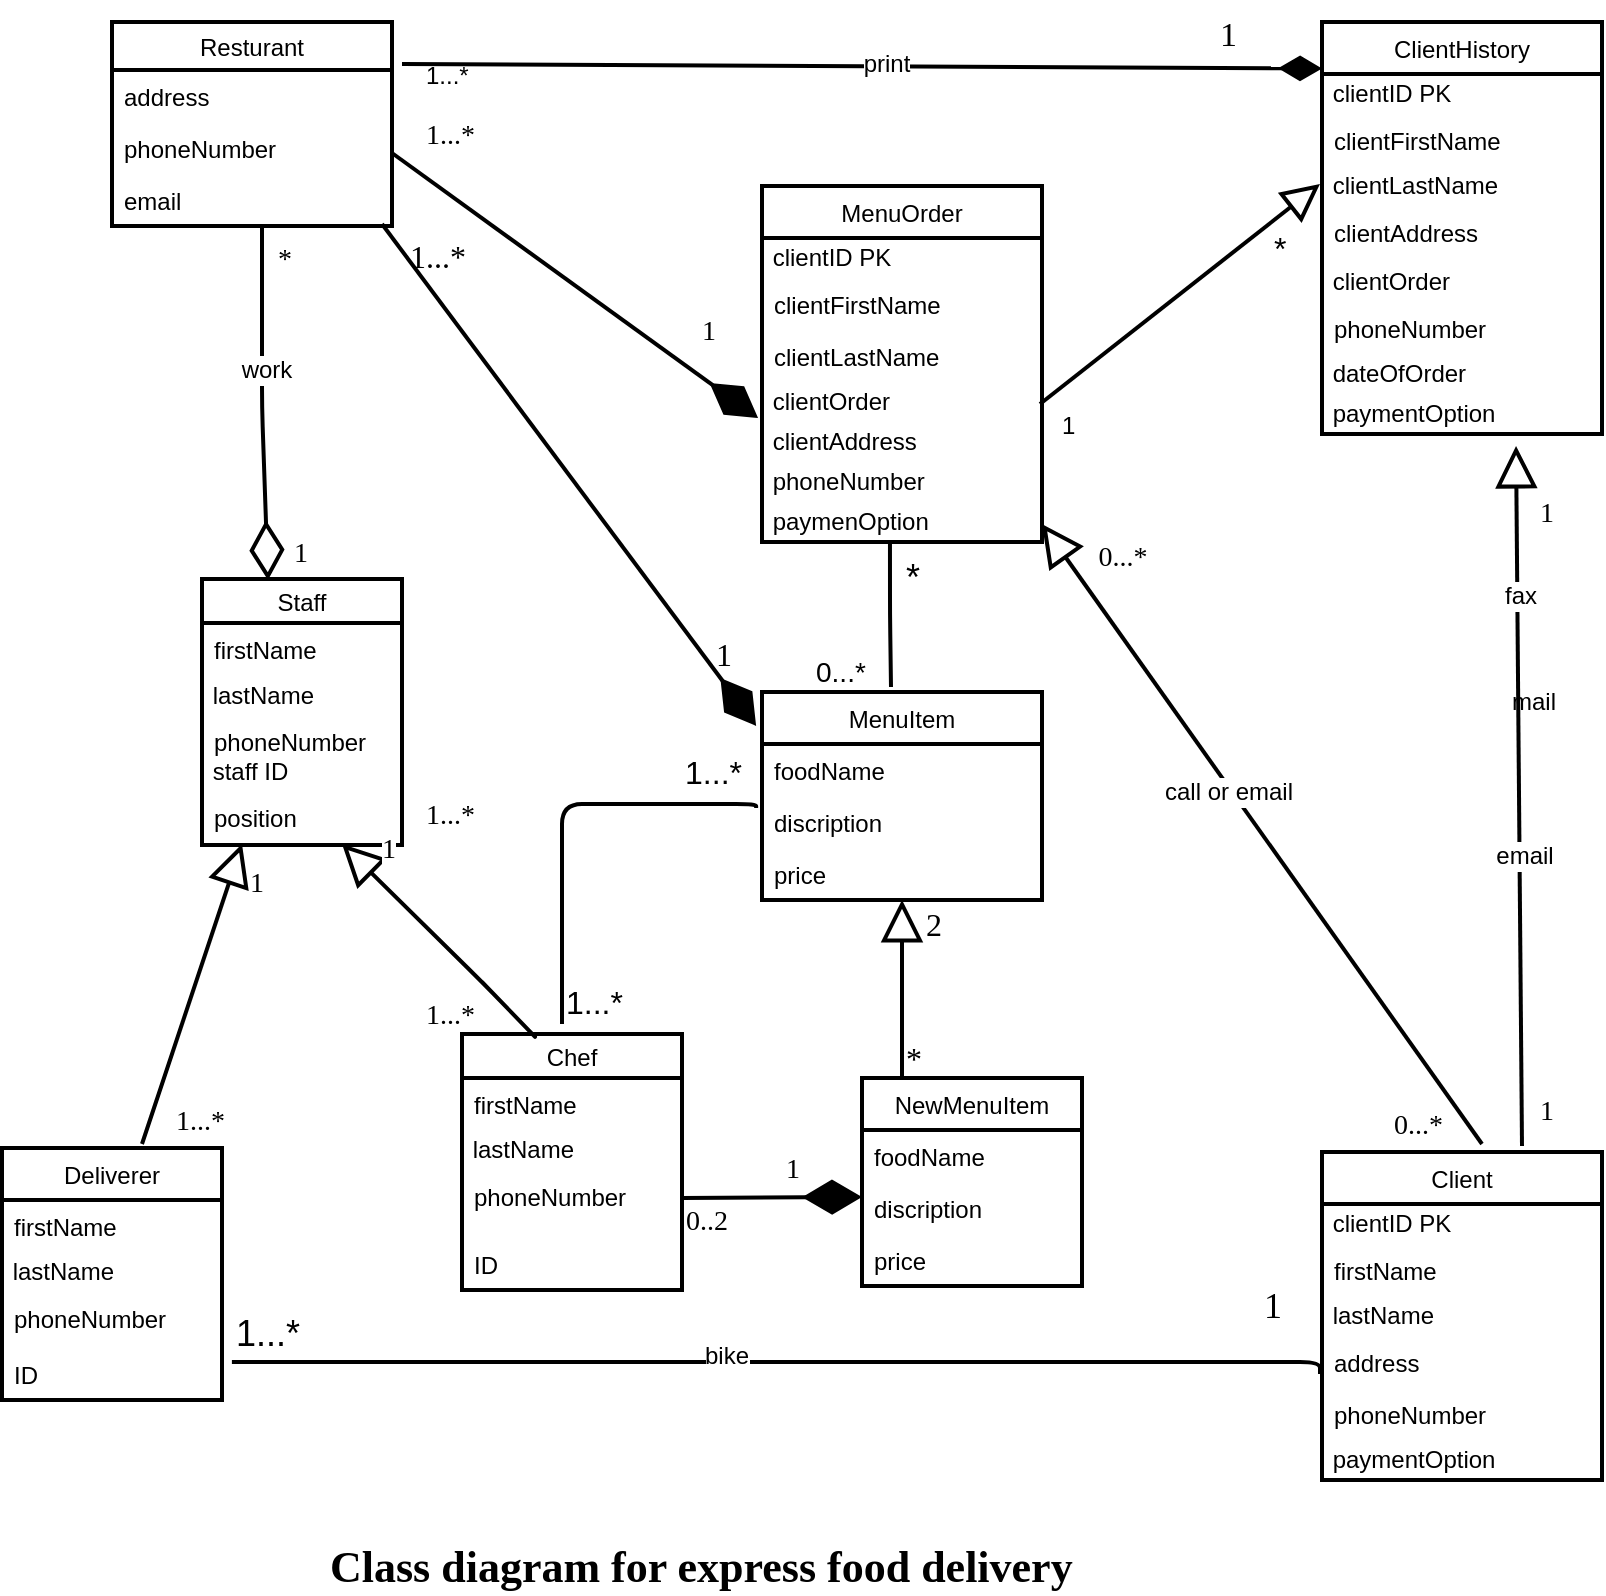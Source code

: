 <mxfile version="10.6.3" type="github"><diagram id="PMyvaHPzKjc7pbSjc2OF" name="Page-1"><mxGraphModel dx="674" dy="455" grid="1" gridSize="10" guides="1" tooltips="1" connect="1" arrows="1" fold="1" page="1" pageScale="1" pageWidth="850" pageHeight="1100" math="0" shadow="0"><root><mxCell id="0"/><mxCell id="1" parent="0"/><mxCell id="FSvo1Zlq3_zy5thV-xdE-30" value="Resturant" style="swimlane;fontStyle=0;childLayout=stackLayout;horizontal=1;startSize=24;fillColor=none;horizontalStack=0;resizeParent=1;resizeParentMax=0;resizeLast=0;collapsible=1;marginBottom=0;strokeWidth=2;" parent="1" vertex="1"><mxGeometry x="75" y="59" width="140" height="102" as="geometry"/></mxCell><mxCell id="FSvo1Zlq3_zy5thV-xdE-31" value="address" style="text;strokeColor=none;fillColor=none;align=left;verticalAlign=top;spacingLeft=4;spacingRight=4;overflow=hidden;rotatable=0;points=[[0,0.5],[1,0.5]];portConstraint=eastwest;" parent="FSvo1Zlq3_zy5thV-xdE-30" vertex="1"><mxGeometry y="24" width="140" height="26" as="geometry"/></mxCell><mxCell id="FSvo1Zlq3_zy5thV-xdE-32" value="phoneNumber" style="text;strokeColor=none;fillColor=none;align=left;verticalAlign=top;spacingLeft=4;spacingRight=4;overflow=hidden;rotatable=0;points=[[0,0.5],[1,0.5]];portConstraint=eastwest;" parent="FSvo1Zlq3_zy5thV-xdE-30" vertex="1"><mxGeometry y="50" width="140" height="26" as="geometry"/></mxCell><mxCell id="FSvo1Zlq3_zy5thV-xdE-33" value="email" style="text;strokeColor=none;fillColor=none;align=left;verticalAlign=top;spacingLeft=4;spacingRight=4;overflow=hidden;rotatable=0;points=[[0,0.5],[1,0.5]];portConstraint=eastwest;" parent="FSvo1Zlq3_zy5thV-xdE-30" vertex="1"><mxGeometry y="76" width="140" height="26" as="geometry"/></mxCell><mxCell id="FSvo1Zlq3_zy5thV-xdE-34" value="Staff" style="swimlane;fontStyle=0;childLayout=stackLayout;horizontal=1;startSize=22;fillColor=none;horizontalStack=0;resizeParent=1;resizeParentMax=0;resizeLast=0;collapsible=1;marginBottom=0;strokeWidth=2;" parent="1" vertex="1"><mxGeometry x="120" y="337.5" width="100" height="133" as="geometry"/></mxCell><mxCell id="FSvo1Zlq3_zy5thV-xdE-35" value="firstName" style="text;strokeColor=none;fillColor=none;align=left;verticalAlign=top;spacingLeft=4;spacingRight=4;overflow=hidden;rotatable=0;points=[[0,0.5],[1,0.5]];portConstraint=eastwest;" parent="FSvo1Zlq3_zy5thV-xdE-34" vertex="1"><mxGeometry y="22" width="100" height="26" as="geometry"/></mxCell><mxCell id="oN-hASVHx3ZPVdohbFlS-25" value="&amp;nbsp;lastName" style="text;html=1;resizable=0;points=[];autosize=1;align=left;verticalAlign=top;spacingTop=-4;" parent="FSvo1Zlq3_zy5thV-xdE-34" vertex="1"><mxGeometry y="48" width="100" height="20" as="geometry"/></mxCell><mxCell id="FSvo1Zlq3_zy5thV-xdE-36" value="phoneNumber" style="text;strokeColor=none;fillColor=none;align=left;verticalAlign=top;spacingLeft=4;spacingRight=4;overflow=hidden;rotatable=0;points=[[0,0.5],[1,0.5]];portConstraint=eastwest;" parent="FSvo1Zlq3_zy5thV-xdE-34" vertex="1"><mxGeometry y="68" width="100" height="18" as="geometry"/></mxCell><mxCell id="FSvo1Zlq3_zy5thV-xdE-40" value="&amp;nbsp;staff ID" style="text;html=1;resizable=0;points=[];autosize=1;align=left;verticalAlign=top;spacingTop=-4;" parent="FSvo1Zlq3_zy5thV-xdE-34" vertex="1"><mxGeometry y="86" width="100" height="20" as="geometry"/></mxCell><mxCell id="FSvo1Zlq3_zy5thV-xdE-37" value="position" style="text;strokeColor=none;fillColor=none;align=left;verticalAlign=top;spacingLeft=4;spacingRight=4;overflow=hidden;rotatable=0;points=[[0,0.5],[1,0.5]];portConstraint=eastwest;" parent="FSvo1Zlq3_zy5thV-xdE-34" vertex="1"><mxGeometry y="106" width="100" height="27" as="geometry"/></mxCell><mxCell id="FSvo1Zlq3_zy5thV-xdE-41" value="Deliverer" style="swimlane;fontStyle=0;childLayout=stackLayout;horizontal=1;startSize=26;fillColor=none;horizontalStack=0;resizeParent=1;resizeParentMax=0;resizeLast=0;collapsible=1;marginBottom=0;strokeWidth=2;" parent="1" vertex="1"><mxGeometry x="20" y="622" width="110" height="126" as="geometry"/></mxCell><mxCell id="FSvo1Zlq3_zy5thV-xdE-42" value="firstName" style="text;strokeColor=none;fillColor=none;align=left;verticalAlign=top;spacingLeft=4;spacingRight=4;overflow=hidden;rotatable=0;points=[[0,0.5],[1,0.5]];portConstraint=eastwest;" parent="FSvo1Zlq3_zy5thV-xdE-41" vertex="1"><mxGeometry y="26" width="110" height="26" as="geometry"/></mxCell><mxCell id="oN-hASVHx3ZPVdohbFlS-24" value="&amp;nbsp;lastName" style="text;html=1;resizable=0;points=[];autosize=1;align=left;verticalAlign=top;spacingTop=-4;" parent="FSvo1Zlq3_zy5thV-xdE-41" vertex="1"><mxGeometry y="52" width="110" height="20" as="geometry"/></mxCell><mxCell id="FSvo1Zlq3_zy5thV-xdE-43" value="phoneNumber" style="text;strokeColor=none;fillColor=none;align=left;verticalAlign=top;spacingLeft=4;spacingRight=4;overflow=hidden;rotatable=0;points=[[0,0.5],[1,0.5]];portConstraint=eastwest;" parent="FSvo1Zlq3_zy5thV-xdE-41" vertex="1"><mxGeometry y="72" width="110" height="28" as="geometry"/></mxCell><mxCell id="FSvo1Zlq3_zy5thV-xdE-44" value="ID" style="text;strokeColor=none;fillColor=none;align=left;verticalAlign=top;spacingLeft=4;spacingRight=4;overflow=hidden;rotatable=0;points=[[0,0.5],[1,0.5]];portConstraint=eastwest;" parent="FSvo1Zlq3_zy5thV-xdE-41" vertex="1"><mxGeometry y="100" width="110" height="26" as="geometry"/></mxCell><mxCell id="FSvo1Zlq3_zy5thV-xdE-45" value="Chef" style="swimlane;fontStyle=0;childLayout=stackLayout;horizontal=1;startSize=22;fillColor=none;horizontalStack=0;resizeParent=1;resizeParentMax=0;resizeLast=0;collapsible=1;marginBottom=0;strokeWidth=2;" parent="1" vertex="1"><mxGeometry x="250" y="565" width="110" height="128" as="geometry"/></mxCell><mxCell id="FSvo1Zlq3_zy5thV-xdE-46" value="firstName" style="text;strokeColor=none;fillColor=none;align=left;verticalAlign=top;spacingLeft=4;spacingRight=4;overflow=hidden;rotatable=0;points=[[0,0.5],[1,0.5]];portConstraint=eastwest;" parent="FSvo1Zlq3_zy5thV-xdE-45" vertex="1"><mxGeometry y="22" width="110" height="26" as="geometry"/></mxCell><mxCell id="oN-hASVHx3ZPVdohbFlS-18" value="&amp;nbsp;lastName" style="text;html=1;resizable=0;points=[];autosize=1;align=left;verticalAlign=top;spacingTop=-4;" parent="FSvo1Zlq3_zy5thV-xdE-45" vertex="1"><mxGeometry y="48" width="110" height="20" as="geometry"/></mxCell><mxCell id="FSvo1Zlq3_zy5thV-xdE-47" value="phoneNumber" style="text;strokeColor=none;fillColor=none;align=left;verticalAlign=top;spacingLeft=4;spacingRight=4;overflow=hidden;rotatable=0;points=[[0,0.5],[1,0.5]];portConstraint=eastwest;" parent="FSvo1Zlq3_zy5thV-xdE-45" vertex="1"><mxGeometry y="68" width="110" height="34" as="geometry"/></mxCell><mxCell id="FSvo1Zlq3_zy5thV-xdE-48" value="ID" style="text;strokeColor=none;fillColor=none;align=left;verticalAlign=top;spacingLeft=4;spacingRight=4;overflow=hidden;rotatable=0;points=[[0,0.5],[1,0.5]];portConstraint=eastwest;" parent="FSvo1Zlq3_zy5thV-xdE-45" vertex="1"><mxGeometry y="102" width="110" height="26" as="geometry"/></mxCell><mxCell id="FSvo1Zlq3_zy5thV-xdE-50" value="NewMenuItem" style="swimlane;fontStyle=0;childLayout=stackLayout;horizontal=1;startSize=26;fillColor=none;horizontalStack=0;resizeParent=1;resizeParentMax=0;resizeLast=0;collapsible=1;marginBottom=0;strokeWidth=2;" parent="1" vertex="1"><mxGeometry x="450" y="587" width="110" height="104" as="geometry"/></mxCell><mxCell id="UmTWgHU85mDlZWaIVKo3-22" value="foodName" style="text;strokeColor=none;fillColor=none;align=left;verticalAlign=top;spacingLeft=4;spacingRight=4;overflow=hidden;rotatable=0;points=[[0,0.5],[1,0.5]];portConstraint=eastwest;" parent="FSvo1Zlq3_zy5thV-xdE-50" vertex="1"><mxGeometry y="26" width="110" height="26" as="geometry"/></mxCell><mxCell id="FSvo1Zlq3_zy5thV-xdE-52" value="discription" style="text;strokeColor=none;fillColor=none;align=left;verticalAlign=top;spacingLeft=4;spacingRight=4;overflow=hidden;rotatable=0;points=[[0,0.5],[1,0.5]];portConstraint=eastwest;" parent="FSvo1Zlq3_zy5thV-xdE-50" vertex="1"><mxGeometry y="52" width="110" height="26" as="geometry"/></mxCell><mxCell id="FSvo1Zlq3_zy5thV-xdE-53" value="price" style="text;strokeColor=none;fillColor=none;align=left;verticalAlign=top;spacingLeft=4;spacingRight=4;overflow=hidden;rotatable=0;points=[[0,0.5],[1,0.5]];portConstraint=eastwest;" parent="FSvo1Zlq3_zy5thV-xdE-50" vertex="1"><mxGeometry y="78" width="110" height="26" as="geometry"/></mxCell><mxCell id="FSvo1Zlq3_zy5thV-xdE-54" value="Client" style="swimlane;fontStyle=0;childLayout=stackLayout;horizontal=1;startSize=26;fillColor=none;horizontalStack=0;resizeParent=1;resizeParentMax=0;resizeLast=0;collapsible=1;marginBottom=0;strokeWidth=2;" parent="1" vertex="1"><mxGeometry x="680" y="624" width="140" height="164" as="geometry"/></mxCell><mxCell id="c8X7KiR34gB_Cx5gtq29-8" value="&amp;nbsp;clientID PK" style="text;html=1;resizable=0;points=[];autosize=1;align=left;verticalAlign=top;spacingTop=-4;" parent="FSvo1Zlq3_zy5thV-xdE-54" vertex="1"><mxGeometry y="26" width="140" height="20" as="geometry"/></mxCell><mxCell id="FSvo1Zlq3_zy5thV-xdE-55" value="firstName" style="text;strokeColor=none;fillColor=none;align=left;verticalAlign=top;spacingLeft=4;spacingRight=4;overflow=hidden;rotatable=0;points=[[0,0.5],[1,0.5]];portConstraint=eastwest;" parent="FSvo1Zlq3_zy5thV-xdE-54" vertex="1"><mxGeometry y="46" width="140" height="26" as="geometry"/></mxCell><mxCell id="oN-hASVHx3ZPVdohbFlS-23" value="&amp;nbsp;lastName" style="text;html=1;resizable=0;points=[];autosize=1;align=left;verticalAlign=top;spacingTop=-4;" parent="FSvo1Zlq3_zy5thV-xdE-54" vertex="1"><mxGeometry y="72" width="140" height="20" as="geometry"/></mxCell><mxCell id="FSvo1Zlq3_zy5thV-xdE-56" value="address" style="text;strokeColor=none;fillColor=none;align=left;verticalAlign=top;spacingLeft=4;spacingRight=4;overflow=hidden;rotatable=0;points=[[0,0.5],[1,0.5]];portConstraint=eastwest;" parent="FSvo1Zlq3_zy5thV-xdE-54" vertex="1"><mxGeometry y="92" width="140" height="26" as="geometry"/></mxCell><mxCell id="FSvo1Zlq3_zy5thV-xdE-57" value="phoneNumber" style="text;strokeColor=none;fillColor=none;align=left;verticalAlign=top;spacingLeft=4;spacingRight=4;overflow=hidden;rotatable=0;points=[[0,0.5],[1,0.5]];portConstraint=eastwest;" parent="FSvo1Zlq3_zy5thV-xdE-54" vertex="1"><mxGeometry y="118" width="140" height="26" as="geometry"/></mxCell><mxCell id="FSvo1Zlq3_zy5thV-xdE-66" value="&amp;nbsp;paymentOption" style="text;html=1;resizable=0;points=[];autosize=1;align=left;verticalAlign=top;spacingTop=-4;" parent="FSvo1Zlq3_zy5thV-xdE-54" vertex="1"><mxGeometry y="144" width="140" height="20" as="geometry"/></mxCell><mxCell id="FSvo1Zlq3_zy5thV-xdE-62" value="MenuItem" style="swimlane;fontStyle=0;childLayout=stackLayout;horizontal=1;startSize=26;fillColor=none;horizontalStack=0;resizeParent=1;resizeParentMax=0;resizeLast=0;collapsible=1;marginBottom=0;strokeWidth=2;" parent="1" vertex="1"><mxGeometry x="400" y="394" width="140" height="104" as="geometry"/></mxCell><mxCell id="FSvo1Zlq3_zy5thV-xdE-63" value="foodName" style="text;strokeColor=none;fillColor=none;align=left;verticalAlign=top;spacingLeft=4;spacingRight=4;overflow=hidden;rotatable=0;points=[[0,0.5],[1,0.5]];portConstraint=eastwest;" parent="FSvo1Zlq3_zy5thV-xdE-62" vertex="1"><mxGeometry y="26" width="140" height="26" as="geometry"/></mxCell><mxCell id="FSvo1Zlq3_zy5thV-xdE-64" value="discription" style="text;strokeColor=none;fillColor=none;align=left;verticalAlign=top;spacingLeft=4;spacingRight=4;overflow=hidden;rotatable=0;points=[[0,0.5],[1,0.5]];portConstraint=eastwest;" parent="FSvo1Zlq3_zy5thV-xdE-62" vertex="1"><mxGeometry y="52" width="140" height="26" as="geometry"/></mxCell><mxCell id="FSvo1Zlq3_zy5thV-xdE-65" value="price" style="text;strokeColor=none;fillColor=none;align=left;verticalAlign=top;spacingLeft=4;spacingRight=4;overflow=hidden;rotatable=0;points=[[0,0.5],[1,0.5]];portConstraint=eastwest;" parent="FSvo1Zlq3_zy5thV-xdE-62" vertex="1"><mxGeometry y="78" width="140" height="26" as="geometry"/></mxCell><mxCell id="FSvo1Zlq3_zy5thV-xdE-67" value="MenuOrder" style="swimlane;fontStyle=0;childLayout=stackLayout;horizontal=1;startSize=26;fillColor=none;horizontalStack=0;resizeParent=1;resizeParentMax=0;resizeLast=0;collapsible=1;marginBottom=0;strokeWidth=2;" parent="1" vertex="1"><mxGeometry x="400" y="141" width="140" height="178" as="geometry"/></mxCell><mxCell id="c8X7KiR34gB_Cx5gtq29-2" value="&amp;nbsp;clientID PK" style="text;html=1;resizable=0;points=[];autosize=1;align=left;verticalAlign=top;spacingTop=-4;" parent="FSvo1Zlq3_zy5thV-xdE-67" vertex="1"><mxGeometry y="26" width="140" height="20" as="geometry"/></mxCell><mxCell id="FSvo1Zlq3_zy5thV-xdE-69" value="clientFirstName" style="text;strokeColor=none;fillColor=none;align=left;verticalAlign=top;spacingLeft=4;spacingRight=4;overflow=hidden;rotatable=0;points=[[0,0.5],[1,0.5]];portConstraint=eastwest;" parent="FSvo1Zlq3_zy5thV-xdE-67" vertex="1"><mxGeometry y="46" width="140" height="26" as="geometry"/></mxCell><mxCell id="FSvo1Zlq3_zy5thV-xdE-70" value="clientLastName" style="text;strokeColor=none;fillColor=none;align=left;verticalAlign=top;spacingLeft=4;spacingRight=4;overflow=hidden;rotatable=0;points=[[0,0.5],[1,0.5]];portConstraint=eastwest;" parent="FSvo1Zlq3_zy5thV-xdE-67" vertex="1"><mxGeometry y="72" width="140" height="26" as="geometry"/></mxCell><mxCell id="c8X7KiR34gB_Cx5gtq29-1" value="&amp;nbsp;clientOrder" style="text;html=1;resizable=0;points=[];autosize=1;align=left;verticalAlign=top;spacingTop=-4;" parent="FSvo1Zlq3_zy5thV-xdE-67" vertex="1"><mxGeometry y="98" width="140" height="20" as="geometry"/></mxCell><mxCell id="FSvo1Zlq3_zy5thV-xdE-75" value="&amp;nbsp;clientAddress" style="text;html=1;resizable=0;points=[];autosize=1;align=left;verticalAlign=top;spacingTop=-4;" parent="FSvo1Zlq3_zy5thV-xdE-67" vertex="1"><mxGeometry y="118" width="140" height="20" as="geometry"/></mxCell><mxCell id="FSvo1Zlq3_zy5thV-xdE-76" value="&amp;nbsp;phoneNumber" style="text;html=1;resizable=0;points=[];autosize=1;align=left;verticalAlign=top;spacingTop=-4;" parent="FSvo1Zlq3_zy5thV-xdE-67" vertex="1"><mxGeometry y="138" width="140" height="20" as="geometry"/></mxCell><mxCell id="FSvo1Zlq3_zy5thV-xdE-77" value="&amp;nbsp;paymenOption" style="text;html=1;resizable=0;points=[];autosize=1;align=left;verticalAlign=top;spacingTop=-4;" parent="FSvo1Zlq3_zy5thV-xdE-67" vertex="1"><mxGeometry y="158" width="140" height="20" as="geometry"/></mxCell><mxCell id="FSvo1Zlq3_zy5thV-xdE-71" value="ClientHistory" style="swimlane;fontStyle=0;childLayout=stackLayout;horizontal=1;startSize=26;fillColor=none;horizontalStack=0;resizeParent=1;resizeParentMax=0;resizeLast=0;collapsible=1;marginBottom=0;strokeWidth=2;" parent="1" vertex="1"><mxGeometry x="680" y="59" width="140" height="206" as="geometry"/></mxCell><mxCell id="c8X7KiR34gB_Cx5gtq29-9" value="&amp;nbsp;clientID PK" style="text;html=1;resizable=0;points=[];autosize=1;align=left;verticalAlign=top;spacingTop=-4;" parent="FSvo1Zlq3_zy5thV-xdE-71" vertex="1"><mxGeometry y="26" width="140" height="20" as="geometry"/></mxCell><mxCell id="FSvo1Zlq3_zy5thV-xdE-72" value="clientFirstName" style="text;strokeColor=none;fillColor=none;align=left;verticalAlign=top;spacingLeft=4;spacingRight=4;overflow=hidden;rotatable=0;points=[[0,0.5],[1,0.5]];portConstraint=eastwest;" parent="FSvo1Zlq3_zy5thV-xdE-71" vertex="1"><mxGeometry y="46" width="140" height="26" as="geometry"/></mxCell><mxCell id="oN-hASVHx3ZPVdohbFlS-26" value="&amp;nbsp;clientLastName" style="text;html=1;resizable=0;points=[];autosize=1;align=left;verticalAlign=top;spacingTop=-4;" parent="FSvo1Zlq3_zy5thV-xdE-71" vertex="1"><mxGeometry y="72" width="140" height="20" as="geometry"/></mxCell><mxCell id="FSvo1Zlq3_zy5thV-xdE-73" value="clientAddress" style="text;strokeColor=none;fillColor=none;align=left;verticalAlign=top;spacingLeft=4;spacingRight=4;overflow=hidden;rotatable=0;points=[[0,0.5],[1,0.5]];portConstraint=eastwest;" parent="FSvo1Zlq3_zy5thV-xdE-71" vertex="1"><mxGeometry y="92" width="140" height="28" as="geometry"/></mxCell><mxCell id="FSvo1Zlq3_zy5thV-xdE-78" value="&amp;nbsp;clientOrder" style="text;html=1;resizable=0;points=[];autosize=1;align=left;verticalAlign=top;spacingTop=-4;" parent="FSvo1Zlq3_zy5thV-xdE-71" vertex="1"><mxGeometry y="120" width="140" height="20" as="geometry"/></mxCell><mxCell id="FSvo1Zlq3_zy5thV-xdE-74" value="phoneNumber" style="text;strokeColor=none;fillColor=none;align=left;verticalAlign=top;spacingLeft=4;spacingRight=4;overflow=hidden;rotatable=0;points=[[0,0.5],[1,0.5]];portConstraint=eastwest;" parent="FSvo1Zlq3_zy5thV-xdE-71" vertex="1"><mxGeometry y="140" width="140" height="26" as="geometry"/></mxCell><mxCell id="WOUE0Jak8V4BQsyUj6WV-1" value="&amp;nbsp;dateOfOrder" style="text;html=1;resizable=0;points=[];autosize=1;align=left;verticalAlign=top;spacingTop=-4;" parent="FSvo1Zlq3_zy5thV-xdE-71" vertex="1"><mxGeometry y="166" width="140" height="20" as="geometry"/></mxCell><mxCell id="FSvo1Zlq3_zy5thV-xdE-83" value="&amp;nbsp;paymentOption" style="text;html=1;resizable=0;points=[];autosize=1;align=left;verticalAlign=top;spacingTop=-4;" parent="FSvo1Zlq3_zy5thV-xdE-71" vertex="1"><mxGeometry y="186" width="140" height="20" as="geometry"/></mxCell><mxCell id="FSvo1Zlq3_zy5thV-xdE-84" value="" style="endArrow=none;html=1;edgeStyle=orthogonalEdgeStyle;exitX=1.045;exitY=0.269;exitDx=0;exitDy=0;exitPerimeter=0;strokeWidth=2;" parent="1" source="FSvo1Zlq3_zy5thV-xdE-44" edge="1"><mxGeometry relative="1" as="geometry"><mxPoint x="145" y="727" as="sourcePoint"/><mxPoint x="679" y="735" as="targetPoint"/><Array as="points"><mxPoint x="679" y="729"/></Array></mxGeometry></mxCell><mxCell id="FSvo1Zlq3_zy5thV-xdE-85" value="&lt;font style=&quot;font-size: 18px&quot;&gt;1...*&lt;/font&gt;" style="resizable=0;html=1;align=left;verticalAlign=bottom;labelBackgroundColor=#ffffff;fontSize=10;" parent="FSvo1Zlq3_zy5thV-xdE-84" connectable="0" vertex="1"><mxGeometry x="-1" relative="1" as="geometry"/></mxCell><mxCell id="FSvo1Zlq3_zy5thV-xdE-86" value="" style="resizable=0;html=1;align=right;verticalAlign=bottom;labelBackgroundColor=#ffffff;fontSize=10;" parent="FSvo1Zlq3_zy5thV-xdE-84" connectable="0" vertex="1"><mxGeometry x="1" relative="1" as="geometry"/></mxCell><mxCell id="oN-hASVHx3ZPVdohbFlS-11" value="bike" style="text;html=1;resizable=0;points=[];align=center;verticalAlign=middle;labelBackgroundColor=#ffffff;" parent="FSvo1Zlq3_zy5thV-xdE-84" vertex="1" connectable="0"><mxGeometry x="-0.103" y="3" relative="1" as="geometry"><mxPoint as="offset"/></mxGeometry></mxCell><mxCell id="FSvo1Zlq3_zy5thV-xdE-87" value="" style="endArrow=diamondThin;endFill=1;endSize=16;html=1;entryX=0;entryY=0.113;entryDx=0;entryDy=0;entryPerimeter=0;strokeWidth=2;" parent="1" target="FSvo1Zlq3_zy5thV-xdE-71" edge="1"><mxGeometry width="160" relative="1" as="geometry"><mxPoint x="220" y="80" as="sourcePoint"/><mxPoint x="660" y="70" as="targetPoint"/><Array as="points"/></mxGeometry></mxCell><mxCell id="oN-hASVHx3ZPVdohbFlS-17" value="print" style="text;html=1;resizable=0;points=[];align=center;verticalAlign=middle;labelBackgroundColor=#ffffff;" parent="FSvo1Zlq3_zy5thV-xdE-87" vertex="1" connectable="0"><mxGeometry x="0.052" y="1" relative="1" as="geometry"><mxPoint as="offset"/></mxGeometry></mxCell><mxCell id="FSvo1Zlq3_zy5thV-xdE-93" value="" style="endArrow=diamondThin;endFill=1;endSize=24;html=1;entryX=-0.014;entryY=-0.1;entryDx=0;entryDy=0;entryPerimeter=0;strokeWidth=2;" parent="1" target="FSvo1Zlq3_zy5thV-xdE-75" edge="1"><mxGeometry width="160" relative="1" as="geometry"><mxPoint x="215" y="124.5" as="sourcePoint"/><mxPoint x="375" y="124.5" as="targetPoint"/></mxGeometry></mxCell><mxCell id="FSvo1Zlq3_zy5thV-xdE-94" value="" style="endArrow=diamondThin;endFill=1;endSize=24;html=1;entryX=-0.021;entryY=0.163;entryDx=0;entryDy=0;entryPerimeter=0;strokeWidth=2;" parent="1" target="FSvo1Zlq3_zy5thV-xdE-62" edge="1"><mxGeometry width="160" relative="1" as="geometry"><mxPoint x="210" y="160" as="sourcePoint"/><mxPoint x="320" y="244" as="targetPoint"/><Array as="points"><mxPoint x="210" y="160"/></Array></mxGeometry></mxCell><mxCell id="FSvo1Zlq3_zy5thV-xdE-101" value="" style="endArrow=block;endSize=16;endFill=0;html=1;strokeWidth=2;" parent="1" target="FSvo1Zlq3_zy5thV-xdE-65" edge="1"><mxGeometry x="0.2" width="160" relative="1" as="geometry"><mxPoint x="470" y="587" as="sourcePoint"/><mxPoint x="470" y="514" as="targetPoint"/><mxPoint as="offset"/></mxGeometry></mxCell><mxCell id="FSvo1Zlq3_zy5thV-xdE-106" value="" style="endArrow=diamondThin;endFill=0;endSize=24;html=1;strokeWidth=2;entryX=0.33;entryY=0.004;entryDx=0;entryDy=0;entryPerimeter=0;" parent="1" target="FSvo1Zlq3_zy5thV-xdE-34" edge="1"><mxGeometry width="160" relative="1" as="geometry"><mxPoint x="150" y="161.5" as="sourcePoint"/><mxPoint x="150" y="311.5" as="targetPoint"/><Array as="points"><mxPoint x="150" y="251.5"/></Array></mxGeometry></mxCell><mxCell id="oN-hASVHx3ZPVdohbFlS-16" value="work" style="text;html=1;resizable=0;points=[];align=center;verticalAlign=middle;labelBackgroundColor=#ffffff;" parent="FSvo1Zlq3_zy5thV-xdE-106" vertex="1" connectable="0"><mxGeometry x="0.019" y="19" relative="1" as="geometry"><mxPoint x="-17" y="-18" as="offset"/></mxGeometry></mxCell><mxCell id="FSvo1Zlq3_zy5thV-xdE-107" value="" style="endArrow=block;endSize=16;endFill=0;html=1;strokeWidth=2;" parent="1" edge="1"><mxGeometry x="-0.013" y="-11" width="160" relative="1" as="geometry"><mxPoint x="90" y="620" as="sourcePoint"/><mxPoint x="140" y="470" as="targetPoint"/><mxPoint as="offset"/></mxGeometry></mxCell><mxCell id="UmTWgHU85mDlZWaIVKo3-9" value="1" style="text;html=1;resizable=0;points=[];align=center;verticalAlign=middle;labelBackgroundColor=#ffffff;fontSize=14;fontFamily=Verdana;" parent="FSvo1Zlq3_zy5thV-xdE-107" vertex="1" connectable="0"><mxGeometry x="0.846" y="-10" relative="1" as="geometry"><mxPoint x="1" y="5" as="offset"/></mxGeometry></mxCell><mxCell id="FSvo1Zlq3_zy5thV-xdE-108" value="" style="endArrow=diamondThin;endFill=1;endSize=24;html=1;strokeWidth=2;" parent="1" edge="1"><mxGeometry width="160" relative="1" as="geometry"><mxPoint x="360" y="647" as="sourcePoint"/><mxPoint x="450" y="646.5" as="targetPoint"/></mxGeometry></mxCell><mxCell id="FSvo1Zlq3_zy5thV-xdE-109" value="" style="endArrow=block;endSize=16;endFill=0;html=1;strokeWidth=2;entryX=0.7;entryY=0.981;entryDx=0;entryDy=0;entryPerimeter=0;" parent="1" target="FSvo1Zlq3_zy5thV-xdE-37" edge="1"><mxGeometry width="160" relative="1" as="geometry"><mxPoint x="260" y="539" as="sourcePoint"/><mxPoint x="190" y="459" as="targetPoint"/><Array as="points"><mxPoint x="290" y="570"/><mxPoint x="260" y="539"/></Array></mxGeometry></mxCell><mxCell id="UmTWgHU85mDlZWaIVKo3-12" value="1" style="text;html=1;resizable=0;points=[];align=center;verticalAlign=middle;labelBackgroundColor=#ffffff;fontSize=14;fontFamily=Verdana;" parent="FSvo1Zlq3_zy5thV-xdE-109" vertex="1" connectable="0"><mxGeometry x="0.796" y="-14" relative="1" as="geometry"><mxPoint as="offset"/></mxGeometry></mxCell><mxCell id="FSvo1Zlq3_zy5thV-xdE-111" value="" style="endArrow=none;html=1;edgeStyle=orthogonalEdgeStyle;strokeWidth=2;entryX=-0.021;entryY=0.231;entryDx=0;entryDy=0;entryPerimeter=0;" parent="1" target="FSvo1Zlq3_zy5thV-xdE-64" edge="1"><mxGeometry relative="1" as="geometry"><mxPoint x="300" y="560" as="sourcePoint"/><mxPoint x="350" y="450" as="targetPoint"/><Array as="points"><mxPoint x="300" y="450"/><mxPoint x="397" y="450"/></Array></mxGeometry></mxCell><mxCell id="FSvo1Zlq3_zy5thV-xdE-112" value="&lt;font style=&quot;font-size: 16px&quot;&gt;1...*&lt;/font&gt;" style="resizable=0;html=1;align=left;verticalAlign=bottom;labelBackgroundColor=#ffffff;fontSize=10;" parent="FSvo1Zlq3_zy5thV-xdE-111" connectable="0" vertex="1"><mxGeometry x="-1" relative="1" as="geometry"><mxPoint as="offset"/></mxGeometry></mxCell><mxCell id="FSvo1Zlq3_zy5thV-xdE-113" value="1...*" style="resizable=0;html=1;align=right;verticalAlign=bottom;labelBackgroundColor=#ffffff;fontSize=16;" parent="FSvo1Zlq3_zy5thV-xdE-111" connectable="0" vertex="1"><mxGeometry x="1" relative="1" as="geometry"><mxPoint x="-7" y="-6" as="offset"/></mxGeometry></mxCell><mxCell id="FSvo1Zlq3_zy5thV-xdE-116" value="" style="endArrow=block;endSize=16;endFill=0;html=1;strokeWidth=2;entryX=1;entryY=0.55;entryDx=0;entryDy=0;entryPerimeter=0;" parent="1" target="FSvo1Zlq3_zy5thV-xdE-77" edge="1"><mxGeometry x="0.02" y="9" width="160" relative="1" as="geometry"><mxPoint x="760" y="620" as="sourcePoint"/><mxPoint x="630" y="462" as="targetPoint"/><mxPoint as="offset"/></mxGeometry></mxCell><mxCell id="UmTWgHU85mDlZWaIVKo3-25" value="0...*" style="text;html=1;resizable=0;points=[];align=center;verticalAlign=middle;labelBackgroundColor=#ffffff;fontSize=14;fontFamily=Verdana;" parent="FSvo1Zlq3_zy5thV-xdE-116" vertex="1" connectable="0"><mxGeometry x="0.876" y="-13" relative="1" as="geometry"><mxPoint x="15.5" y="5" as="offset"/></mxGeometry></mxCell><mxCell id="oN-hASVHx3ZPVdohbFlS-12" value="call or email" style="text;html=1;resizable=0;points=[];align=center;verticalAlign=middle;labelBackgroundColor=#ffffff;" parent="FSvo1Zlq3_zy5thV-xdE-116" vertex="1" connectable="0"><mxGeometry x="0.142" y="2" relative="1" as="geometry"><mxPoint as="offset"/></mxGeometry></mxCell><mxCell id="FSvo1Zlq3_zy5thV-xdE-117" value="" style="endArrow=block;endSize=16;endFill=0;html=1;strokeWidth=2;entryX=0.693;entryY=1.3;entryDx=0;entryDy=0;entryPerimeter=0;" parent="1" target="FSvo1Zlq3_zy5thV-xdE-83" edge="1"><mxGeometry x="-0.023" y="-21" width="160" relative="1" as="geometry"><mxPoint x="780" y="621" as="sourcePoint"/><mxPoint x="780" y="371" as="targetPoint"/><Array as="points"/><mxPoint as="offset"/></mxGeometry></mxCell><mxCell id="oN-hASVHx3ZPVdohbFlS-14" value="email" style="text;html=1;resizable=0;points=[];align=center;verticalAlign=middle;labelBackgroundColor=#ffffff;" parent="FSvo1Zlq3_zy5thV-xdE-117" vertex="1" connectable="0"><mxGeometry x="-0.168" y="-2" relative="1" as="geometry"><mxPoint as="offset"/></mxGeometry></mxCell><mxCell id="oN-hASVHx3ZPVdohbFlS-15" value="fax" style="text;html=1;resizable=0;points=[];align=center;verticalAlign=middle;labelBackgroundColor=#ffffff;" parent="FSvo1Zlq3_zy5thV-xdE-117" vertex="1" connectable="0"><mxGeometry x="0.573" y="-1" relative="1" as="geometry"><mxPoint as="offset"/></mxGeometry></mxCell><mxCell id="FSvo1Zlq3_zy5thV-xdE-118" value="Class diagram for express food delivery" style="text;html=1;resizable=0;points=[];autosize=1;align=left;verticalAlign=top;spacingTop=-4;strokeWidth=11;perimeterSpacing=5;spacing=6;spacingRight=4;fontFamily=Verdana;fontSize=22;fontStyle=1" parent="1" vertex="1"><mxGeometry x="178" y="812" width="230" height="20" as="geometry"/></mxCell><mxCell id="UmTWgHU85mDlZWaIVKo3-2" value="&lt;font style=&quot;font-size: 12px&quot; face=&quot;Helvetica&quot;&gt;1...*&lt;/font&gt;" style="text;html=1;resizable=0;points=[];autosize=1;align=left;verticalAlign=top;spacingTop=-4;fontSize=22;fontFamily=Verdana;" parent="1" vertex="1"><mxGeometry x="230" y="67" width="40" height="30" as="geometry"/></mxCell><mxCell id="UmTWgHU85mDlZWaIVKo3-3" value="&lt;font style=&quot;font-size: 17px&quot;&gt;1&lt;/font&gt;" style="text;html=1;resizable=0;points=[];autosize=1;align=left;verticalAlign=top;spacingTop=-4;fontSize=22;fontFamily=Verdana;" parent="1" vertex="1"><mxGeometry x="627" y="48" width="30" height="30" as="geometry"/></mxCell><mxCell id="UmTWgHU85mDlZWaIVKo3-4" value="1...*" style="text;html=1;resizable=0;points=[];autosize=1;align=left;verticalAlign=top;spacingTop=-4;fontSize=14;fontFamily=Verdana;" parent="1" vertex="1"><mxGeometry x="230" y="105" width="70" height="30" as="geometry"/></mxCell><mxCell id="UmTWgHU85mDlZWaIVKo3-6" value="1" style="text;html=1;resizable=0;points=[];autosize=1;align=left;verticalAlign=top;spacingTop=-4;fontSize=14;fontFamily=Verdana;" parent="1" vertex="1"><mxGeometry x="368" y="203" width="20" height="20" as="geometry"/></mxCell><mxCell id="UmTWgHU85mDlZWaIVKo3-7" value="*" style="text;html=1;resizable=0;points=[];autosize=1;align=left;verticalAlign=top;spacingTop=-4;fontSize=14;fontFamily=Verdana;" parent="1" vertex="1"><mxGeometry x="156" y="167" width="20" height="20" as="geometry"/></mxCell><mxCell id="UmTWgHU85mDlZWaIVKo3-8" value="1" style="text;html=1;resizable=0;points=[];autosize=1;align=left;verticalAlign=top;spacingTop=-4;fontSize=14;fontFamily=Verdana;" parent="1" vertex="1"><mxGeometry x="164" y="314" width="20" height="20" as="geometry"/></mxCell><mxCell id="UmTWgHU85mDlZWaIVKo3-10" value="1...*" style="text;html=1;resizable=0;points=[];autosize=1;align=left;verticalAlign=top;spacingTop=-4;fontSize=14;fontFamily=Verdana;" parent="1" vertex="1"><mxGeometry x="105" y="598" width="50" height="20" as="geometry"/></mxCell><mxCell id="UmTWgHU85mDlZWaIVKo3-11" value="&lt;font style=&quot;font-size: 18px&quot;&gt;1&lt;/font&gt;" style="text;html=1;resizable=0;points=[];autosize=1;align=left;verticalAlign=top;spacingTop=-4;fontSize=14;fontFamily=Verdana;" parent="1" vertex="1"><mxGeometry x="649" y="688" width="30" height="20" as="geometry"/></mxCell><mxCell id="UmTWgHU85mDlZWaIVKo3-13" value="1...*" style="text;html=1;resizable=0;points=[];autosize=1;align=left;verticalAlign=top;spacingTop=-4;fontSize=14;fontFamily=Verdana;" parent="1" vertex="1"><mxGeometry x="230" y="545" width="50" height="20" as="geometry"/></mxCell><mxCell id="oN-hASVHx3ZPVdohbFlS-21" value="1...*" style="text;html=1;resizable=0;points=[];autosize=1;align=left;verticalAlign=top;spacingTop=-4;fontSize=14;fontFamily=Verdana;" parent="1" vertex="1"><mxGeometry x="230" y="445" width="50" height="20" as="geometry"/></mxCell><mxCell id="UmTWgHU85mDlZWaIVKo3-15" value="1" style="text;html=1;resizable=0;points=[];autosize=1;align=left;verticalAlign=top;spacingTop=-4;fontSize=16;fontFamily=Verdana;" parent="1" vertex="1"><mxGeometry x="375" y="362.5" width="30" height="20" as="geometry"/></mxCell><mxCell id="UmTWgHU85mDlZWaIVKo3-16" value="1...*" style="text;html=1;resizable=0;points=[];autosize=1;align=left;verticalAlign=top;spacingTop=-4;fontSize=16;fontFamily=Verdana;" parent="1" vertex="1"><mxGeometry x="222" y="164" width="50" height="20" as="geometry"/></mxCell><mxCell id="UmTWgHU85mDlZWaIVKo3-17" value="2" style="text;html=1;resizable=0;points=[];autosize=1;align=left;verticalAlign=top;spacingTop=-4;fontSize=16;fontFamily=Verdana;" parent="1" vertex="1"><mxGeometry x="480" y="498" width="30" height="20" as="geometry"/></mxCell><mxCell id="UmTWgHU85mDlZWaIVKo3-18" value="*" style="text;html=1;resizable=0;points=[];autosize=1;align=left;verticalAlign=top;spacingTop=-4;fontSize=16;fontFamily=Verdana;" parent="1" vertex="1"><mxGeometry x="470" y="565" width="30" height="20" as="geometry"/></mxCell><mxCell id="UmTWgHU85mDlZWaIVKo3-21" value="0..2" style="text;html=1;resizable=0;points=[];autosize=1;align=left;verticalAlign=top;spacingTop=-4;fontSize=14;fontFamily=Verdana;" parent="1" vertex="1"><mxGeometry x="360" y="648" width="50" height="20" as="geometry"/></mxCell><mxCell id="UmTWgHU85mDlZWaIVKo3-23" value="1" style="text;html=1;resizable=0;points=[];autosize=1;align=left;verticalAlign=top;spacingTop=-4;fontSize=14;fontFamily=Verdana;" parent="1" vertex="1"><mxGeometry x="410" y="622" width="20" height="20" as="geometry"/></mxCell><mxCell id="UmTWgHU85mDlZWaIVKo3-24" value="0...*" style="text;html=1;resizable=0;points=[];autosize=1;align=left;verticalAlign=top;spacingTop=-4;fontSize=14;fontFamily=Verdana;" parent="1" vertex="1"><mxGeometry x="714" y="600" width="50" height="20" as="geometry"/></mxCell><mxCell id="UmTWgHU85mDlZWaIVKo3-27" value="1" style="text;html=1;resizable=0;points=[];autosize=1;align=left;verticalAlign=top;spacingTop=-4;fontSize=14;fontFamily=Verdana;" parent="1" vertex="1"><mxGeometry x="787" y="593" width="20" height="20" as="geometry"/></mxCell><mxCell id="UmTWgHU85mDlZWaIVKo3-30" value="1" style="text;html=1;resizable=0;points=[];autosize=1;align=left;verticalAlign=top;spacingTop=-4;fontSize=14;fontFamily=Verdana;" parent="1" vertex="1"><mxGeometry x="787" y="294" width="20" height="20" as="geometry"/></mxCell><mxCell id="oN-hASVHx3ZPVdohbFlS-1" value="&lt;font style=&quot;font-size: 18px&quot;&gt;*&lt;/font&gt;" style="text;html=1;resizable=0;points=[];autosize=1;align=left;verticalAlign=top;spacingTop=-4;" parent="1" vertex="1"><mxGeometry x="470" y="324" width="20" height="20" as="geometry"/></mxCell><mxCell id="oN-hASVHx3ZPVdohbFlS-2" value="&lt;font style=&quot;font-size: 14px&quot;&gt;0...*&lt;/font&gt;" style="text;html=1;resizable=0;points=[];autosize=1;align=left;verticalAlign=top;spacingTop=-4;" parent="1" vertex="1"><mxGeometry x="425" y="372.5" width="40" height="20" as="geometry"/></mxCell><mxCell id="oN-hASVHx3ZPVdohbFlS-3" value="" style="endArrow=block;endSize=14;endFill=0;html=1;startSize=14;jumpSize=15;targetPerimeterSpacing=0;strokeWidth=2;" parent="1" edge="1"><mxGeometry width="160" relative="1" as="geometry"><mxPoint x="539" y="250" as="sourcePoint"/><mxPoint x="679" y="140" as="targetPoint"/><Array as="points"/></mxGeometry></mxCell><mxCell id="oN-hASVHx3ZPVdohbFlS-9" value="&lt;font style=&quot;font-size: 16px&quot;&gt;*&lt;/font&gt;" style="text;html=1;resizable=0;points=[];autosize=1;align=left;verticalAlign=top;spacingTop=-4;" parent="1" vertex="1"><mxGeometry x="654" y="160" width="20" height="20" as="geometry"/></mxCell><mxCell id="oN-hASVHx3ZPVdohbFlS-10" value="1" style="text;html=1;resizable=0;points=[];autosize=1;align=left;verticalAlign=top;spacingTop=-4;" parent="1" vertex="1"><mxGeometry x="548" y="251" width="20" height="20" as="geometry"/></mxCell><mxCell id="oN-hASVHx3ZPVdohbFlS-13" value="mail&amp;nbsp;" style="text;html=1;resizable=0;points=[];autosize=1;align=left;verticalAlign=top;spacingTop=-4;" parent="1" vertex="1"><mxGeometry x="773" y="389" width="40" height="20" as="geometry"/></mxCell><mxCell id="c8X7KiR34gB_Cx5gtq29-4" value="" style="endArrow=none;html=1;edgeStyle=orthogonalEdgeStyle;exitX=0.457;exitY=1.05;exitDx=0;exitDy=0;exitPerimeter=0;strokeWidth=2;" parent="1" source="FSvo1Zlq3_zy5thV-xdE-77" edge="1"><mxGeometry relative="1" as="geometry"><mxPoint x="465" y="330" as="sourcePoint"/><mxPoint x="464.5" y="391.5" as="targetPoint"/><Array as="points"><mxPoint x="464" y="355"/><mxPoint x="465" y="355"/></Array></mxGeometry></mxCell></root></mxGraphModel></diagram></mxfile>